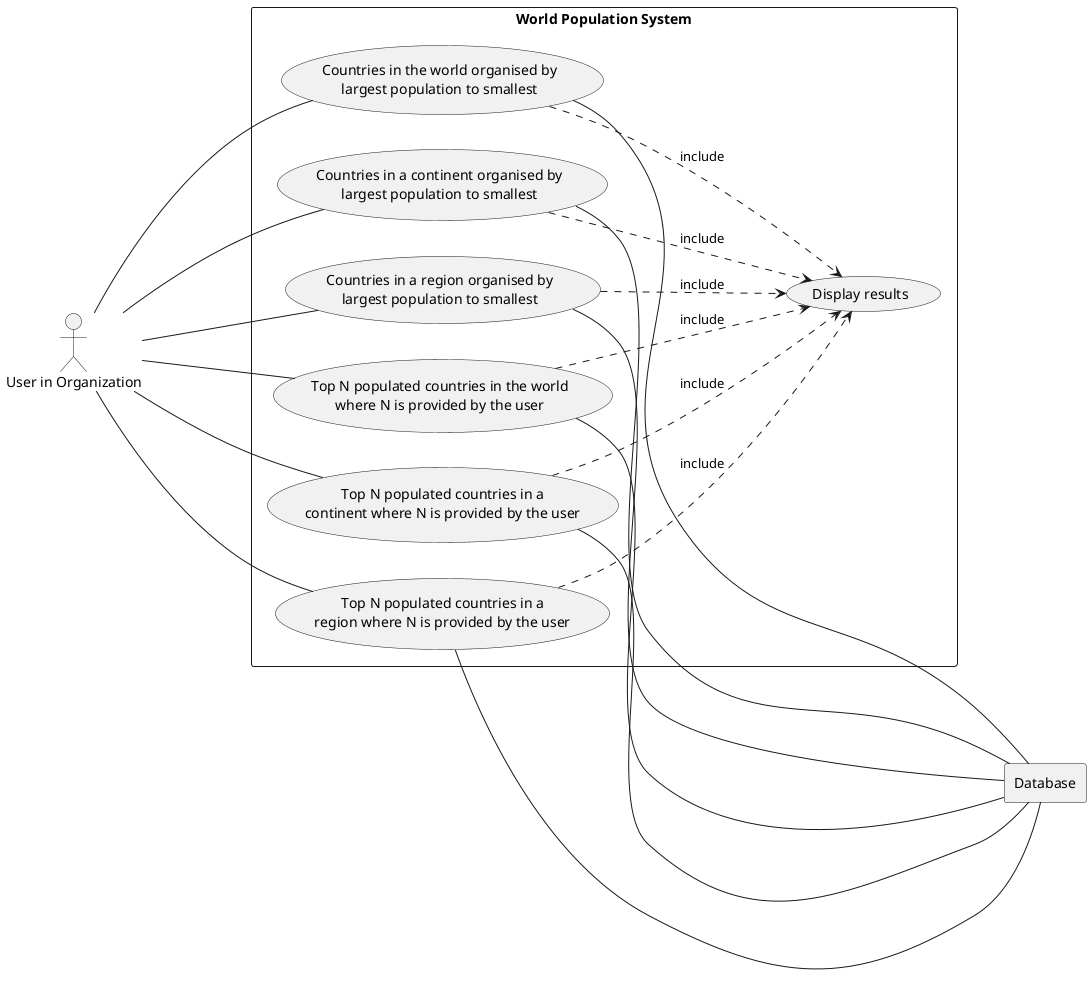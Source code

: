 @startuml

left to right direction
actor user as "User in Organization"

rectangle Database

rectangle "World Population System" {

    usecase UC1 as "Countries in the world organised by
    largest population to smallest"

    usecase UC2 as "Countries in a continent organised by
    largest population to smallest"

    usecase UC3 as "Countries in a region organised by
    largest population to smallest"

    usecase UC4 as "Top N populated countries in the world
    where N is provided by the user"

    usecase UC5 as "Top N populated countries in a
    continent where N is provided by the user"

    usecase UC6 as "Top N populated countries in a
    region where N is provided by the user"

    usecase UCa as "Display results"

    user ---UC1
    user ---UC2
    user ---UC3
    user ---UC4
    user ---UC5
    user ---UC6

    UC1 ----Database
    UC2 ----Database
    UC3 ----Database
    UC4 ----Database
    UC5 ----Database
    UC6 ----Database

       UC1 --.> UCa : include
       UC2 --.> UCa : include
       UC3 --.> UCa : include
       UC4 --.> UCa : include
       UC5 --.> UCa : include
       UC6 --.> UCa : include
}

@enduml